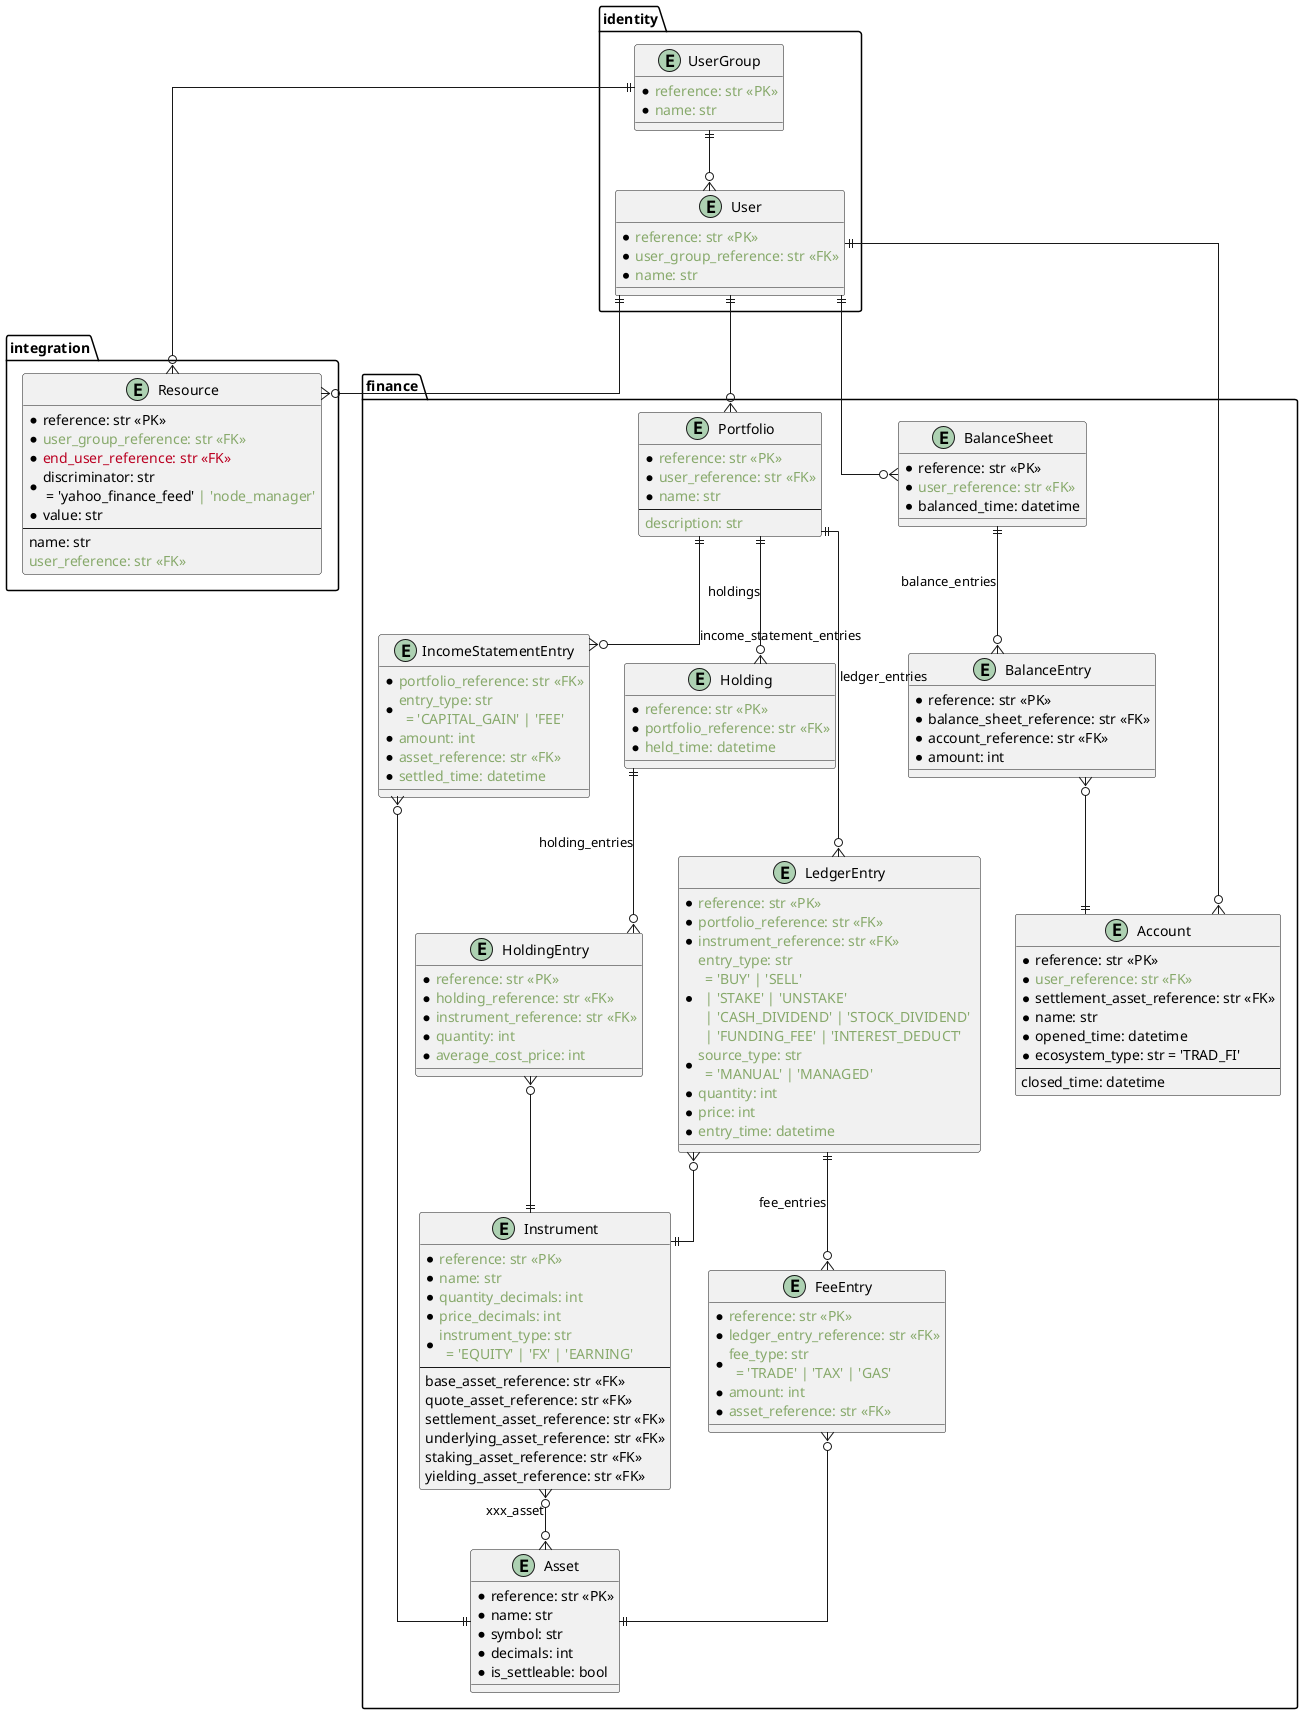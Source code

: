@startuml chore_master_entities

!function $add($a)
!return "<color:#87A96B>" + $a + "</color>"
!endfunction

!function $remove($a)
!return "<color:#BA0021>" + $a + "</color>"
!endfunction

skinparam backgroundColor transparent
skinparam linetype ortho

package identity {
  entity "UserGroup" {
    * $add("reference: str <<PK>>")
    * $add("name: str")
  }

  entity "User" {
    * $add("reference: str <<PK>>")
    * $add("user_group_reference: str <<FK>>")
    * $add("name: str")
  }
}

package integration {
  entity "Resource" {
    * reference: str <<PK>>
    * $add("user_group_reference: str <<FK>>")
    * $remove("end_user_reference: str <<FK>>")
    * discriminator: str \n = 'yahoo_finance_feed' $add("| 'node_manager'")
    * value: str
    --
    name: str
    $add("user_reference: str <<FK>>")
  }
}

package finance {
  entity "Account" {
    * reference: str <<PK>>
    * $add("user_reference: str <<FK>>")
    * settlement_asset_reference: str <<FK>>
    * name: str
    * opened_time: datetime
    * ecosystem_type: str = 'TRAD_FI'
    --
    closed_time: datetime
  }

  entity "BalanceSheet" {
    * reference: str <<PK>>
    * $add("user_reference: str <<FK>>")
    * balanced_time: datetime
  }

  entity "BalanceEntry" {
    * reference: str <<PK>>
    * balance_sheet_reference: str <<FK>>
    * account_reference: str <<FK>>
    * amount: int
  }

  entity "Portfolio" {
    * $add("reference: str <<PK>>")
    * $add("user_reference: str <<FK>>")
    * $add("name: str")
    --
    $add("description: str")
  }

  entity "Asset" {
    * reference: str <<PK>>
    * name: str
    * symbol: str
    * decimals: int
    * is_settleable: bool
  }

  entity "Instrument" {
    * $add("reference: str <<PK>>")
    * $add("name: str")
    * $add("quantity_decimals: int")
    * $add("price_decimals: int")
    * $add("instrument_type: str") \n $add(" = 'EQUITY' | 'FX' | 'EARNING'")
    --
    base_asset_reference: str <<FK>>
    quote_asset_reference: str <<FK>>
    settlement_asset_reference: str <<FK>>
    underlying_asset_reference: str <<FK>>
    staking_asset_reference: str <<FK>>
    yielding_asset_reference: str <<FK>>
  }

  entity "LedgerEntry" {
    * $add("reference: str <<PK>>")
    * $add("portfolio_reference: str <<FK>>")
    * $add("instrument_reference: str <<FK>>")
    * $add("entry_type: str") \n $add(" = 'BUY' | 'SELL'") \n $add(" | 'STAKE' | 'UNSTAKE'") \n $add(" | 'CASH_DIVIDEND' | 'STOCK_DIVIDEND'") \n $add(" | 'FUNDING_FEE' | 'INTEREST_DEDUCT'")
    * $add("source_type: str") \n $add(" = 'MANUAL' | 'MANAGED'")
    * $add("quantity: int")
    * $add("price: int")
    * $add("entry_time: datetime")
  }

  entity "FeeEntry" {
    * $add("reference: str <<PK>>")
    * $add("ledger_entry_reference: str <<FK>>")
    * $add("fee_type: str") \n $add(" = 'TRADE' | 'TAX' | 'GAS'")
    * $add("amount: int")
    * $add("asset_reference: str <<FK>>")
  }

  entity "IncomeStatementEntry" {
    * $add("portfolio_reference: str <<FK>>")
    * $add("entry_type: str") \n $add(" = 'CAPITAL_GAIN' | 'FEE'")
    * $add("amount: int")
    * $add("asset_reference: str <<FK>>")
    * $add("settled_time: datetime")
  }

  entity "Holding" {
    * $add("reference: str <<PK>>")
    * $add("portfolio_reference: str <<FK>>")
    * $add("held_time: datetime")
  }

  entity "HoldingEntry" { 
    * $add("reference: str <<PK>>")
    * $add("holding_reference: str <<FK>>")
    * $add("instrument_reference: str <<FK>>")
    * $add("quantity: int")
    * $add("average_cost_price: int")
  }
}

'Zero or One  |o--
'Exactly One  ||--
'Zero or Many }o--
'One or Many  }|--

UserGroup            ||--o{ User
UserGroup            ||--o{ Resource

User                 ||--o{ Resource
User                 ||--o{ Account
User                 ||--o{ BalanceSheet
User                 ||--o{ Portfolio

BalanceSheet         ||--o{ BalanceEntry: balance_entries
BalanceEntry         }o--|| Account

Portfolio            ||--o{ LedgerEntry: ledger_entries
Portfolio            ||--o{ IncomeStatementEntry: income_statement_entries
Portfolio            ||--o{ Holding: holdings

LedgerEntry          ||--o{ FeeEntry: fee_entries
LedgerEntry          }o--|| Instrument
Instrument           }o--o{ Asset: xxx_asset
FeeEntry             }o--|| Asset

IncomeStatementEntry }o--|| Asset

Holding              ||--o{ HoldingEntry: holding_entries
HoldingEntry         }o--|| Instrument

@enduml